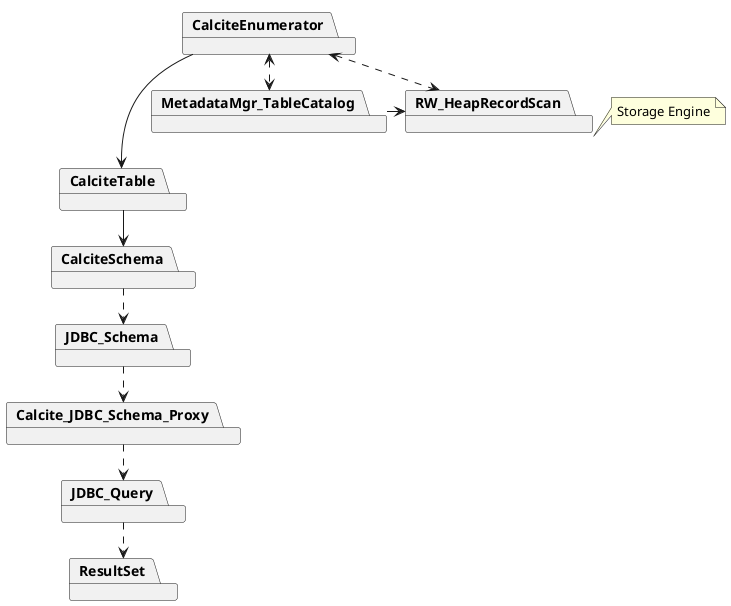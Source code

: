 @startuml Calcite Query Flow
!pragma layout smetana


package CalciteEnumerator
package CalciteTable
package CalciteSchema
package JDBC_Schema
package Calcite_JDBC_Schema_Proxy
package JDBC_Query
package ResultSet
package MetadataMgr_TableCatalog
package RW_HeapRecordScan


CalciteEnumerator <..> MetadataMgr_TableCatalog
CalciteEnumerator <..> RW_HeapRecordScan
CalciteEnumerator ---> CalciteTable

MetadataMgr_TableCatalog -> RW_HeapRecordScan

CalciteTable --> CalciteSchema
CalciteSchema ..> JDBC_Schema
JDBC_Schema ..> Calcite_JDBC_Schema_Proxy
Calcite_JDBC_Schema_Proxy ..> JDBC_Query
JDBC_Query ..> ResultSet

note right of RW_HeapRecordScan
  Storage Engine
end note

@enduml